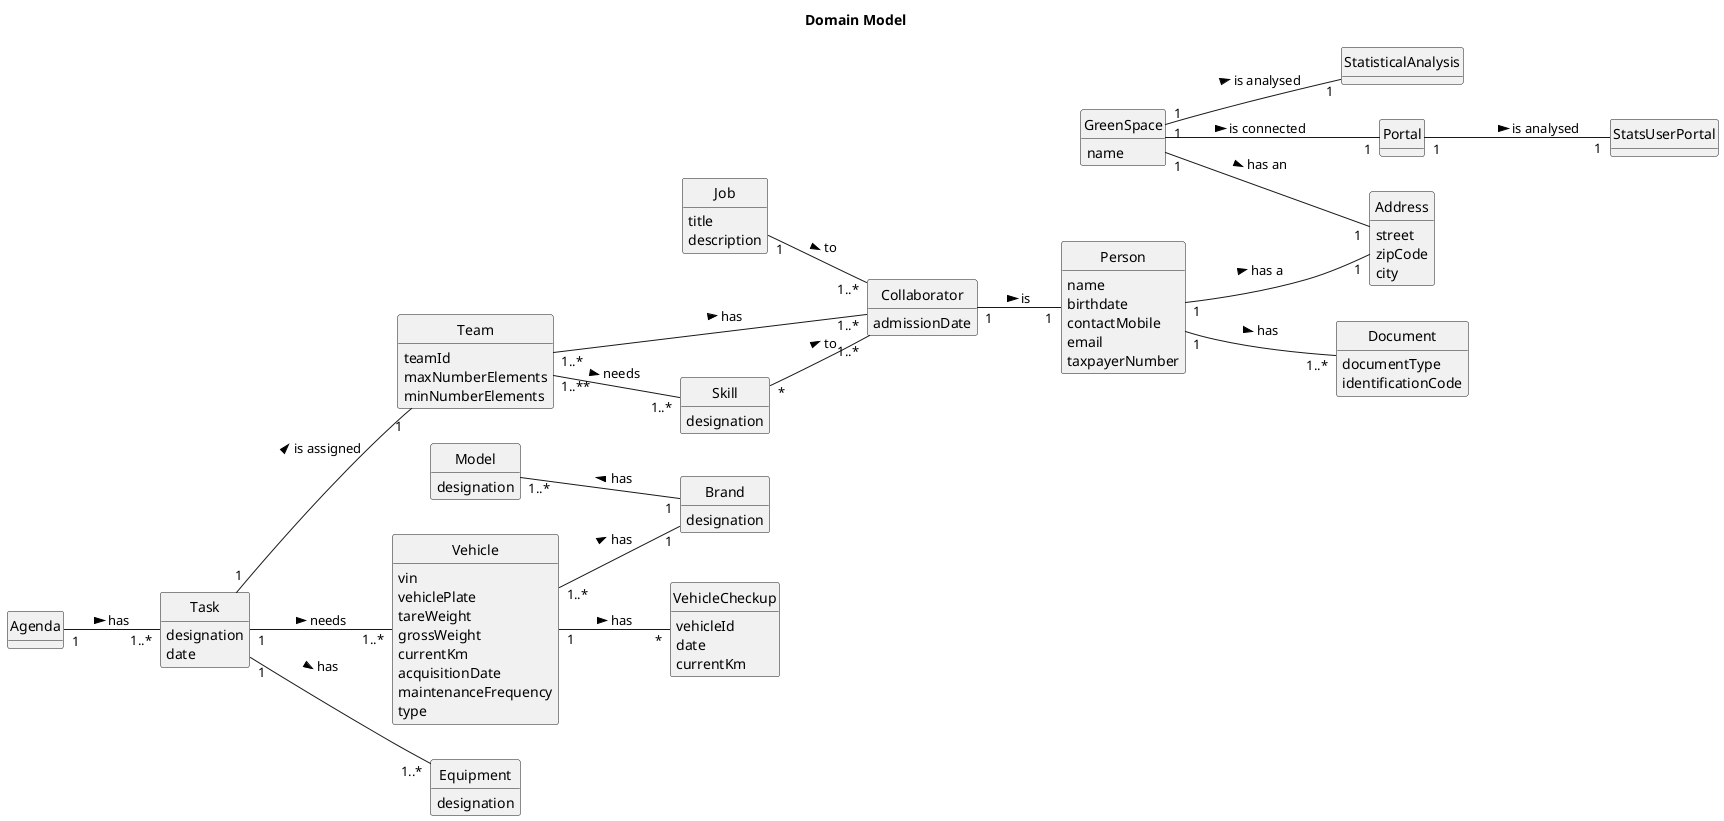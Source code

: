 @startuml
skinparam monochrome true
skinparam packageStyle rectangle
skinparam shadowing false
skinparam classAttributeIconSize 0
hide circle
hide methods
left to right direction

title Domain Model

class Skill {
    designation
}

class Job {
    title
    description
}

class Collaborator {
    admissionDate
}

class Document{
    documentType
    identificationCode
}


class Team {
    teamId
    maxNumberElements
    minNumberElements
}

class Vehicle {
    vin
    vehiclePlate
    tareWeight
    grossWeight
    currentKm
    acquisitionDate
    maintenanceFrequency
    type
}

class Brand{
    designation
}

class Model{
    designation
}

class VehicleCheckup{
    vehicleId
    date
    currentKm
}

class Person {
    name
    birthdate
    contactMobile
    email
    taxpayerNumber
}

class Address{
    street
    zipCode
    city
}

class StatisticalAnalysis{
}

class StatsUserPortal{
}


class GreenSpace{
    name
}

class Task{
    designation
    date
}

class Equipment{
    designation
}

class Agenda{
}

class Portal{
}

Vehicle "1..*" -- "1" Brand : has >

Model "1..*" -- "1" Brand : has <

Collaborator  "1" -- "1"  Person : is >
Person "1" -- "1..*" Document : has >

Job "1" -- "1..*" Collaborator : to >


Skill "*" -- "1..*" Collaborator : to >
Team "1..**" -- "1..*" Skill : needs >


Team "1..*" -- "1..*" Collaborator : has >


Vehicle "1" -- "*" VehicleCheckup : has >


Person "1" -- "1" Address : has a >

GreenSpace "1" -- "1" StatisticalAnalysis : is analysed >

GreenSpace "1" -- "1" Address : has an >

Task "1" -- "1..*" Vehicle : needs >

Task "1" -- "1" Team : is assigned >

Task "1" -- "1..*" Equipment : has >

GreenSpace "1" -- "1" Portal : is connected >

Portal "1" -- "1" StatsUserPortal : is analysed >

Agenda "1" -- "1..*" Task : has >
@enduml